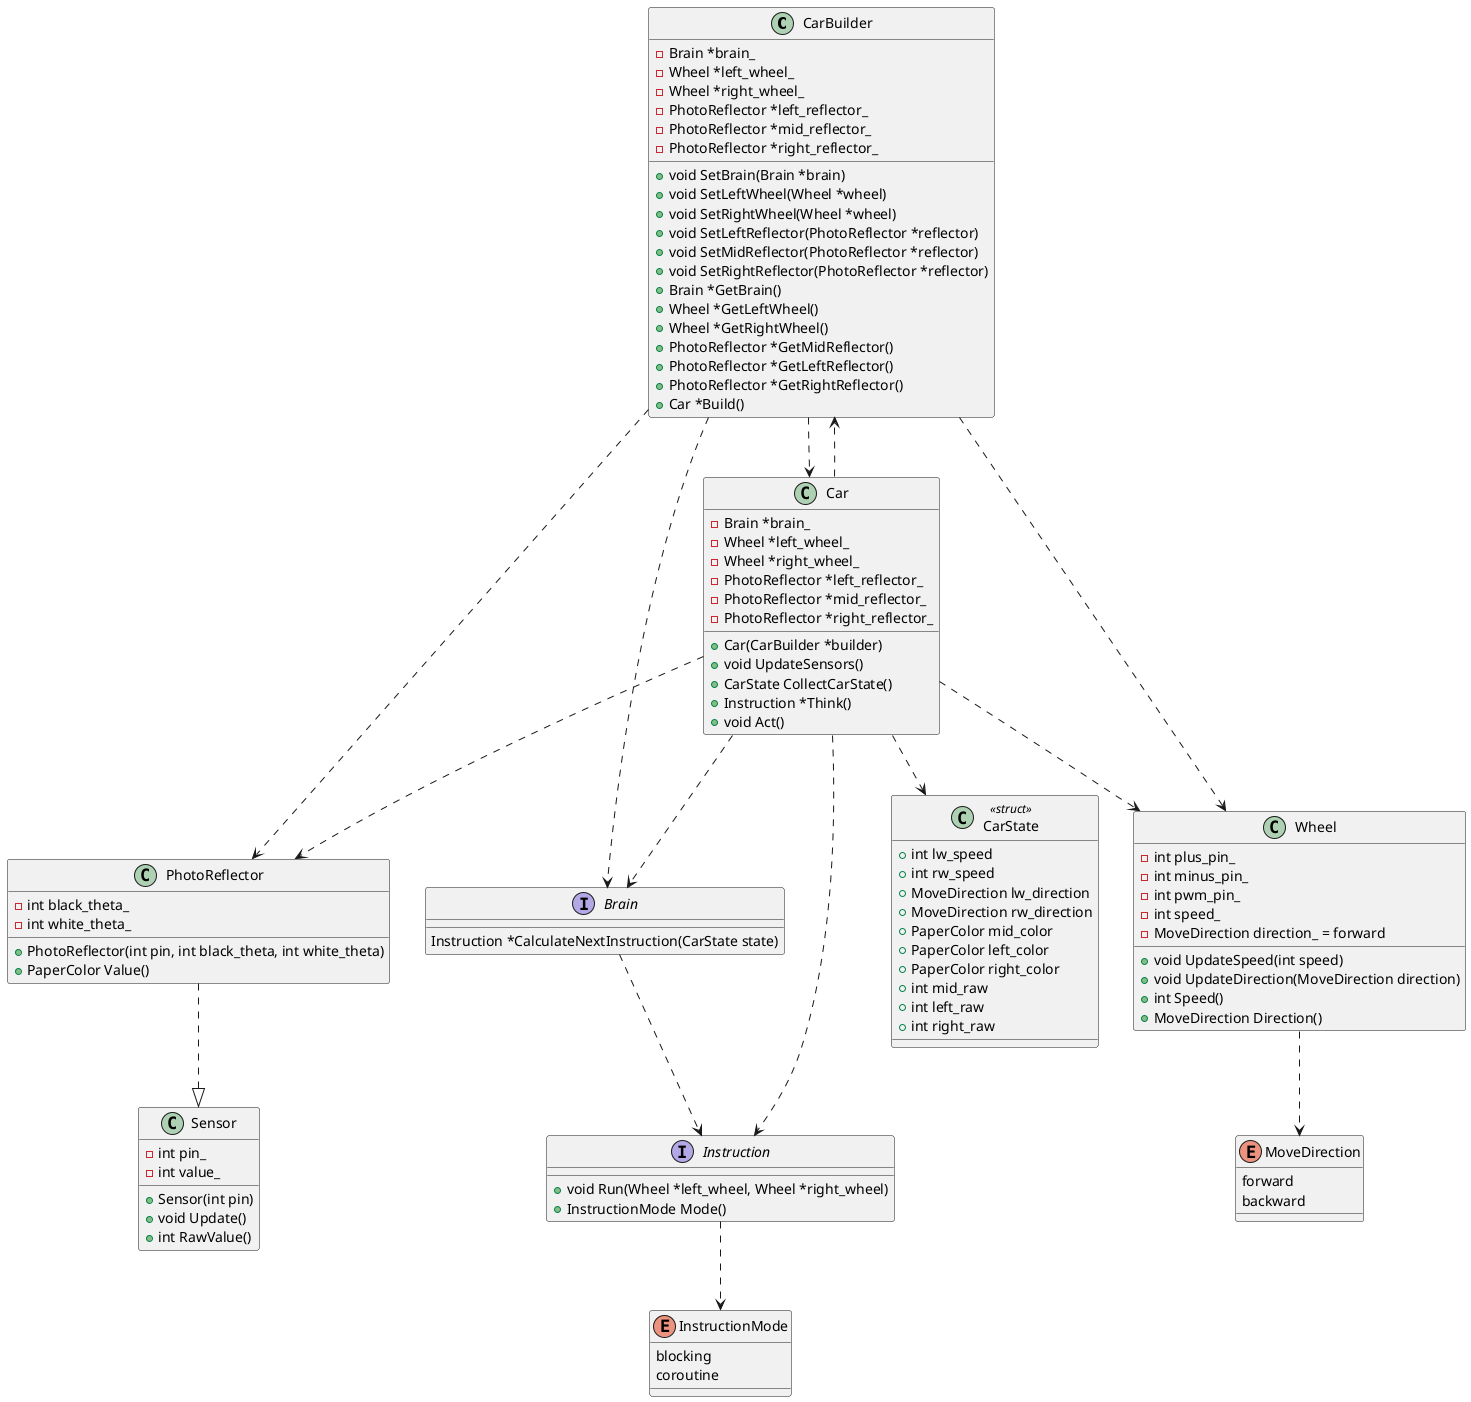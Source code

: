 @startuml
'https://plantuml.com/class-diagram

class CarBuilder {
+ void SetBrain(Brain *brain)
+ void SetLeftWheel(Wheel *wheel)
+ void SetRightWheel(Wheel *wheel)
+ void SetLeftReflector(PhotoReflector *reflector)
+ void SetMidReflector(PhotoReflector *reflector)
+ void SetRightReflector(PhotoReflector *reflector)
+ Brain *GetBrain()
+ Wheel *GetLeftWheel()
+ Wheel *GetRightWheel()
+ PhotoReflector *GetMidReflector()
+ PhotoReflector *GetLeftReflector()
+ PhotoReflector *GetRightReflector()
+ Car *Build()
- Brain *brain_
- Wheel *left_wheel_
- Wheel *right_wheel_
- PhotoReflector *left_reflector_
- PhotoReflector *mid_reflector_
- PhotoReflector *right_reflector_
}

CarBuilder ..> Car
CarBuilder ..> PhotoReflector
CarBuilder ..> Brain
CarBuilder ..> Wheel
Car ..> CarBuilder

class Car {
- Brain *brain_
- Wheel *left_wheel_
- Wheel *right_wheel_
- PhotoReflector *left_reflector_
- PhotoReflector *mid_reflector_
- PhotoReflector *right_reflector_
+ Car(CarBuilder *builder)
+ void UpdateSensors()
+ CarState CollectCarState()
+ Instruction *Think()
+ void Act()
}

class CarState <<struct>>  {
+ int lw_speed
+ int rw_speed
+ MoveDirection lw_direction
+ MoveDirection rw_direction
+ PaperColor mid_color
+ PaperColor left_color
+ PaperColor right_color
+ int mid_raw
+ int left_raw
+ int right_raw
}

Car ..> CarState
Car ..> Brain
Car ..> Wheel
Car ..> PhotoReflector

interface Brain {
Instruction *CalculateNextInstruction(CarState state)
}

Brain ..> Instruction
Car ..> Instruction

interface Instruction {
+ void Run(Wheel *left_wheel, Wheel *right_wheel)
+ InstructionMode Mode()
}

Instruction ..> InstructionMode

enum InstructionMode {
    blocking
    coroutine
}

class Wheel {
- int plus_pin_
- int minus_pin_
- int pwm_pin_
- int speed_
- MoveDirection direction_ = forward
+ void UpdateSpeed(int speed)
+ void UpdateDirection(MoveDirection direction)
+ int Speed()
+ MoveDirection Direction()
}

Wheel ..> MoveDirection

enum MoveDirection {
    forward
    backward
}

class Sensor {
- int pin_
- int value_
+ Sensor(int pin)
+ void Update()
+ int RawValue()
}

class PhotoReflector {
- int black_theta_
- int white_theta_
+ PhotoReflector(int pin, int black_theta, int white_theta)
+ PaperColor Value()
}


PhotoReflector ..|> Sensor

@enduml